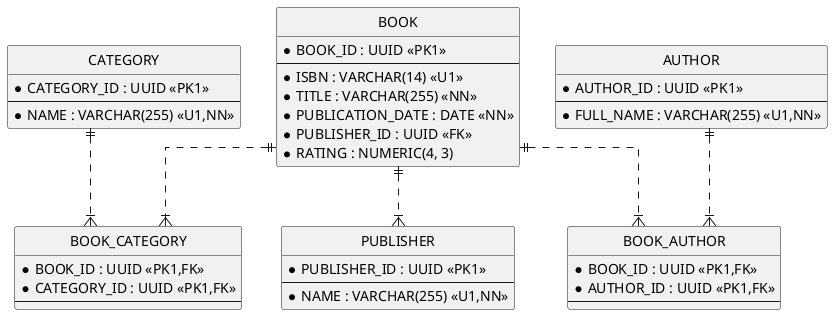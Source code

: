 @startuml

hide circle

skinparam linetype ortho

entity "CATEGORY" as c {
  *CATEGORY_ID : UUID <<PK1>>
  --
  *NAME : VARCHAR(255) <<U1,NN>>
}

entity "AUTHOR" as a {
  *AUTHOR_ID : UUID <<PK1>>
  --
  *FULL_NAME : VARCHAR(255) <<U1,NN>>
}

entity "PUBLISHER" as p {
  *PUBLISHER_ID : UUID <<PK1>>
  --
  *NAME : VARCHAR(255) <<U1,NN>>
}

entity "BOOK" as b {
  *BOOK_ID : UUID <<PK1>>
  --
  *ISBN : VARCHAR(14) <<U1>>
  *TITLE : VARCHAR(255) <<NN>>
  *PUBLICATION_DATE : DATE <<NN>>
  *PUBLISHER_ID : UUID <<FK>>
  *RATING : NUMERIC(4, 3)
}

entity "BOOK_CATEGORY" as bc {
  *BOOK_ID : UUID <<PK1,FK>>
  *CATEGORY_ID : UUID <<PK1,FK>>
  --
}

entity "BOOK_AUTHOR" as ba {
  *BOOK_ID : UUID <<PK1,FK>>
  *AUTHOR_ID : UUID <<PK1,FK>>
  --
}

b ||..|{ bc
b ||..|{ ba
b ||..|{ p

c ||..|{ bc
a ||..|{ ba

@enduml